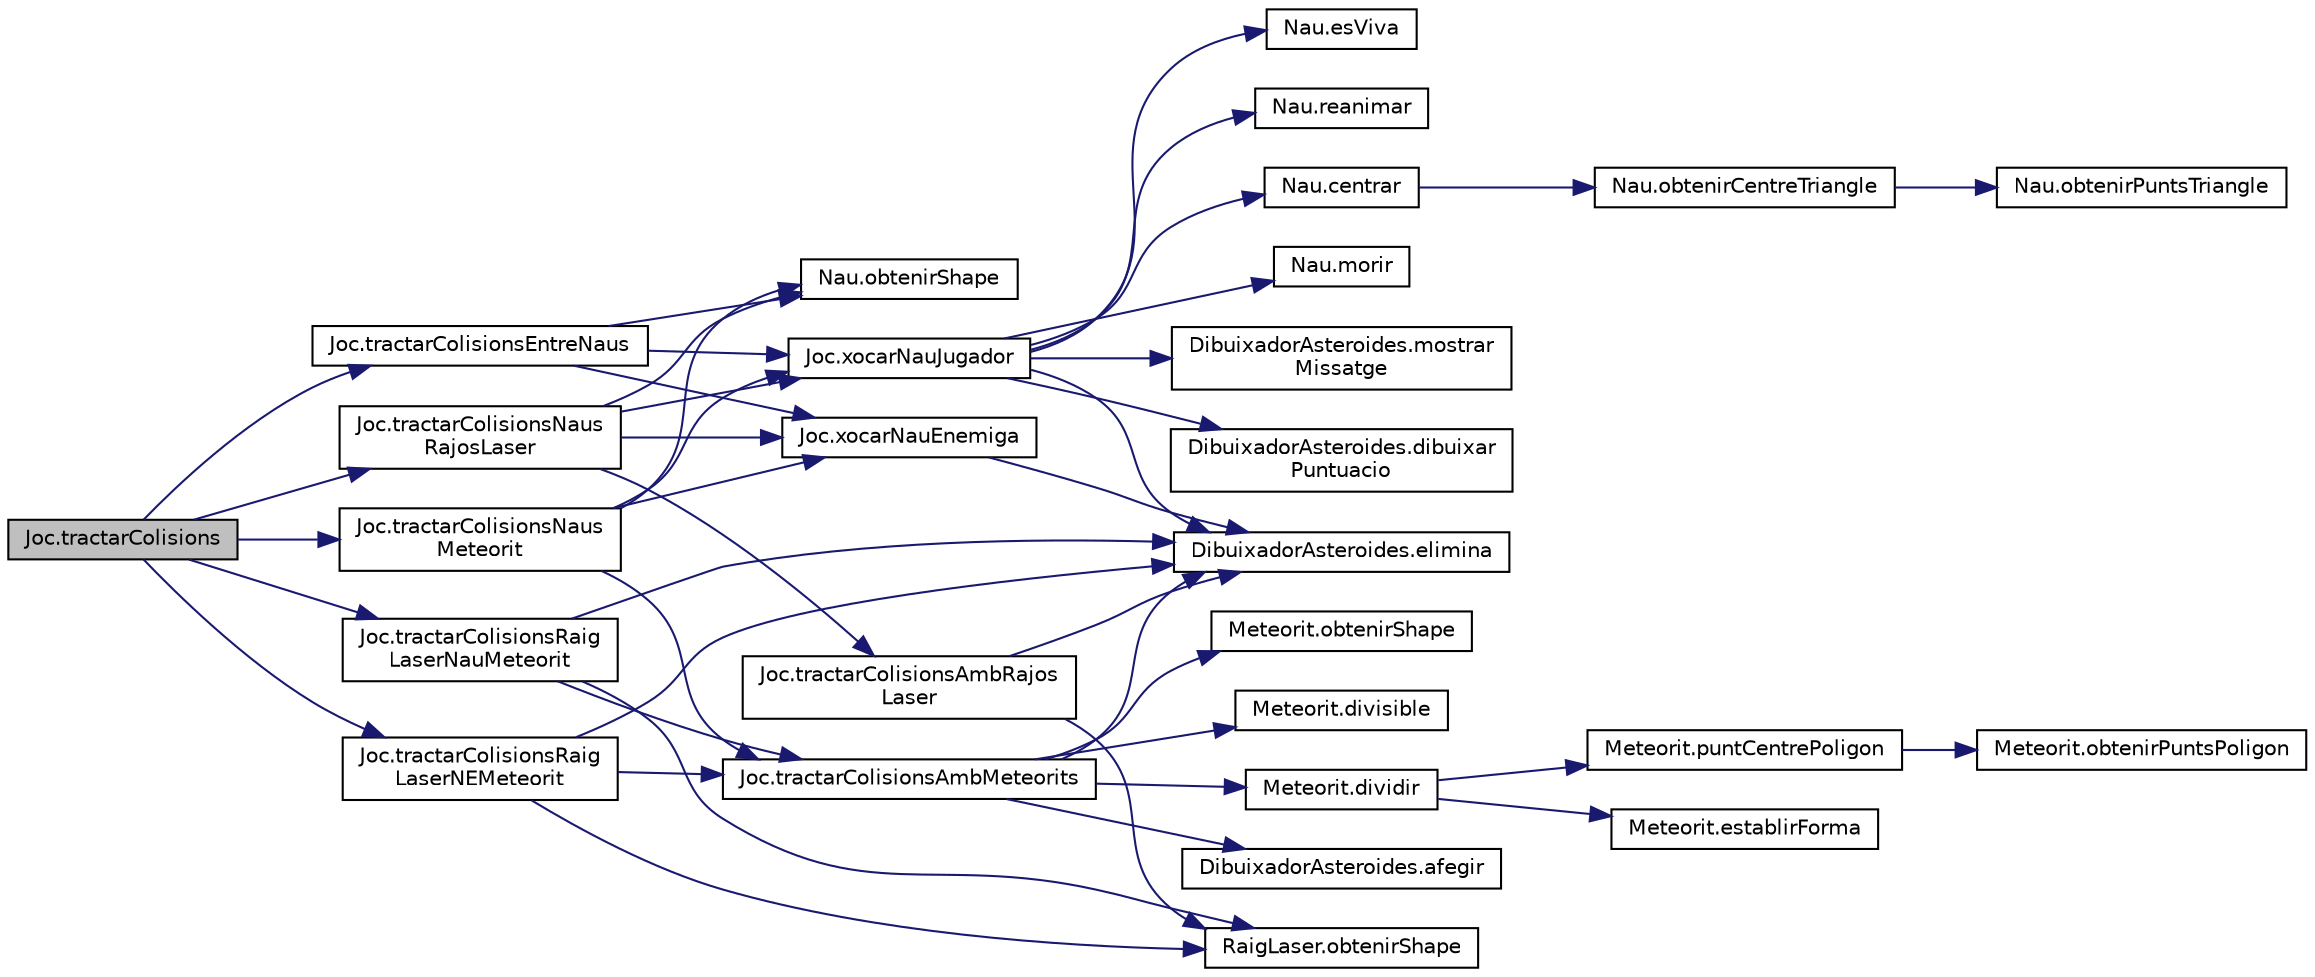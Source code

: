 digraph "Joc.tractarColisions"
{
  edge [fontname="Helvetica",fontsize="10",labelfontname="Helvetica",labelfontsize="10"];
  node [fontname="Helvetica",fontsize="10",shape=record];
  rankdir="LR";
  Node1 [label="Joc.tractarColisions",height=0.2,width=0.4,color="black", fillcolor="grey75", style="filled", fontcolor="black"];
  Node1 -> Node2 [color="midnightblue",fontsize="10",style="solid",fontname="Helvetica"];
  Node2 [label="Joc.tractarColisionsEntreNaus",height=0.2,width=0.4,color="black", fillcolor="white", style="filled",URL="$class_joc.html#abc5db47ede50ddeccb50b2872d05cb6c"];
  Node2 -> Node3 [color="midnightblue",fontsize="10",style="solid",fontname="Helvetica"];
  Node3 [label="Nau.obtenirShape",height=0.2,width=0.4,color="black", fillcolor="white", style="filled",URL="$class_nau.html#a7a14f0feca0033e562a42816a42b4241"];
  Node2 -> Node4 [color="midnightblue",fontsize="10",style="solid",fontname="Helvetica"];
  Node4 [label="Joc.xocarNauJugador",height=0.2,width=0.4,color="black", fillcolor="white", style="filled",URL="$class_joc.html#a471c58ad94b7a8732a6b3e4695f2a691"];
  Node4 -> Node5 [color="midnightblue",fontsize="10",style="solid",fontname="Helvetica"];
  Node5 [label="Nau.esViva",height=0.2,width=0.4,color="black", fillcolor="white", style="filled",URL="$class_nau.html#ab7c4afa8c53657cf189d3f013dcf5ab5"];
  Node4 -> Node6 [color="midnightblue",fontsize="10",style="solid",fontname="Helvetica"];
  Node6 [label="DibuixadorAsteroides.elimina",height=0.2,width=0.4,color="black", fillcolor="white", style="filled",URL="$class_dibuixador_asteroides.html#a22269129b517ba0da55bc16e19e24b57"];
  Node4 -> Node7 [color="midnightblue",fontsize="10",style="solid",fontname="Helvetica"];
  Node7 [label="Nau.reanimar",height=0.2,width=0.4,color="black", fillcolor="white", style="filled",URL="$class_nau.html#a2d241e1fecd51c6b70f59144d11c1792"];
  Node4 -> Node8 [color="midnightblue",fontsize="10",style="solid",fontname="Helvetica"];
  Node8 [label="Nau.centrar",height=0.2,width=0.4,color="black", fillcolor="white", style="filled",URL="$class_nau.html#a973eef3d7c7996553002b538481eadd6"];
  Node8 -> Node9 [color="midnightblue",fontsize="10",style="solid",fontname="Helvetica"];
  Node9 [label="Nau.obtenirCentreTriangle",height=0.2,width=0.4,color="black", fillcolor="white", style="filled",URL="$class_nau.html#af8082681fcfd3613ee23597b9c525a7f"];
  Node9 -> Node10 [color="midnightblue",fontsize="10",style="solid",fontname="Helvetica"];
  Node10 [label="Nau.obtenirPuntsTriangle",height=0.2,width=0.4,color="black", fillcolor="white", style="filled",URL="$class_nau.html#ab233b5358060d6fb3985e645441043ac"];
  Node4 -> Node11 [color="midnightblue",fontsize="10",style="solid",fontname="Helvetica"];
  Node11 [label="Nau.morir",height=0.2,width=0.4,color="black", fillcolor="white", style="filled",URL="$class_nau.html#a988c429432b7913e54522c0ab456a7ff"];
  Node4 -> Node12 [color="midnightblue",fontsize="10",style="solid",fontname="Helvetica"];
  Node12 [label="DibuixadorAsteroides.mostrar\lMissatge",height=0.2,width=0.4,color="black", fillcolor="white", style="filled",URL="$class_dibuixador_asteroides.html#aeff674b652f4c56d95ecd1dd12a1c4e9"];
  Node4 -> Node13 [color="midnightblue",fontsize="10",style="solid",fontname="Helvetica"];
  Node13 [label="DibuixadorAsteroides.dibuixar\lPuntuacio",height=0.2,width=0.4,color="black", fillcolor="white", style="filled",URL="$class_dibuixador_asteroides.html#a1b25e3ce2739c6422b80dd209c5b713e"];
  Node2 -> Node14 [color="midnightblue",fontsize="10",style="solid",fontname="Helvetica"];
  Node14 [label="Joc.xocarNauEnemiga",height=0.2,width=0.4,color="black", fillcolor="white", style="filled",URL="$class_joc.html#a84da80994a7dd370b3772cf962500617"];
  Node14 -> Node6 [color="midnightblue",fontsize="10",style="solid",fontname="Helvetica"];
  Node1 -> Node15 [color="midnightblue",fontsize="10",style="solid",fontname="Helvetica"];
  Node15 [label="Joc.tractarColisionsNaus\lRajosLaser",height=0.2,width=0.4,color="black", fillcolor="white", style="filled",URL="$class_joc.html#a9ccc5adec1e7efdd6c01ba393d3686c6"];
  Node15 -> Node3 [color="midnightblue",fontsize="10",style="solid",fontname="Helvetica"];
  Node15 -> Node16 [color="midnightblue",fontsize="10",style="solid",fontname="Helvetica"];
  Node16 [label="Joc.tractarColisionsAmbRajos\lLaser",height=0.2,width=0.4,color="black", fillcolor="white", style="filled",URL="$class_joc.html#ac94f4a327797f506171f0db74b3feaee"];
  Node16 -> Node17 [color="midnightblue",fontsize="10",style="solid",fontname="Helvetica"];
  Node17 [label="RaigLaser.obtenirShape",height=0.2,width=0.4,color="black", fillcolor="white", style="filled",URL="$class_raig_laser.html#abcf16e8249b1e7562d6fbcc6d408e7f4"];
  Node16 -> Node6 [color="midnightblue",fontsize="10",style="solid",fontname="Helvetica"];
  Node15 -> Node4 [color="midnightblue",fontsize="10",style="solid",fontname="Helvetica"];
  Node15 -> Node14 [color="midnightblue",fontsize="10",style="solid",fontname="Helvetica"];
  Node1 -> Node18 [color="midnightblue",fontsize="10",style="solid",fontname="Helvetica"];
  Node18 [label="Joc.tractarColisionsNaus\lMeteorit",height=0.2,width=0.4,color="black", fillcolor="white", style="filled",URL="$class_joc.html#acf31c665e8f734f15f40f8e6792e8bba"];
  Node18 -> Node3 [color="midnightblue",fontsize="10",style="solid",fontname="Helvetica"];
  Node18 -> Node19 [color="midnightblue",fontsize="10",style="solid",fontname="Helvetica"];
  Node19 [label="Joc.tractarColisionsAmbMeteorits",height=0.2,width=0.4,color="black", fillcolor="white", style="filled",URL="$class_joc.html#a16b0be1ee6298106946df8150044f667"];
  Node19 -> Node20 [color="midnightblue",fontsize="10",style="solid",fontname="Helvetica"];
  Node20 [label="Meteorit.obtenirShape",height=0.2,width=0.4,color="black", fillcolor="white", style="filled",URL="$class_meteorit.html#a31192464dbdc8e1bac9ae57c87ac6e2b"];
  Node19 -> Node21 [color="midnightblue",fontsize="10",style="solid",fontname="Helvetica"];
  Node21 [label="Meteorit.divisible",height=0.2,width=0.4,color="black", fillcolor="white", style="filled",URL="$class_meteorit.html#ab7f4539dc26a5026d8978918620db253"];
  Node19 -> Node22 [color="midnightblue",fontsize="10",style="solid",fontname="Helvetica"];
  Node22 [label="Meteorit.dividir",height=0.2,width=0.4,color="black", fillcolor="white", style="filled",URL="$class_meteorit.html#aa4b891941b6ef30774a45d6965266170"];
  Node22 -> Node23 [color="midnightblue",fontsize="10",style="solid",fontname="Helvetica"];
  Node23 [label="Meteorit.puntCentrePoligon",height=0.2,width=0.4,color="black", fillcolor="white", style="filled",URL="$class_meteorit.html#a8d316ea738e82c4c9b2e02bc787e8bdc"];
  Node23 -> Node24 [color="midnightblue",fontsize="10",style="solid",fontname="Helvetica"];
  Node24 [label="Meteorit.obtenirPuntsPoligon",height=0.2,width=0.4,color="black", fillcolor="white", style="filled",URL="$class_meteorit.html#a237af5bb28238c5e76d1cea55b4457b6"];
  Node22 -> Node25 [color="midnightblue",fontsize="10",style="solid",fontname="Helvetica"];
  Node25 [label="Meteorit.establirForma",height=0.2,width=0.4,color="black", fillcolor="white", style="filled",URL="$class_meteorit.html#a0bc8468013d85caed1efe51b98397069"];
  Node19 -> Node26 [color="midnightblue",fontsize="10",style="solid",fontname="Helvetica"];
  Node26 [label="DibuixadorAsteroides.afegir",height=0.2,width=0.4,color="black", fillcolor="white", style="filled",URL="$class_dibuixador_asteroides.html#ac70561df846258437f4145a41117e9ef"];
  Node19 -> Node6 [color="midnightblue",fontsize="10",style="solid",fontname="Helvetica"];
  Node18 -> Node4 [color="midnightblue",fontsize="10",style="solid",fontname="Helvetica"];
  Node18 -> Node14 [color="midnightblue",fontsize="10",style="solid",fontname="Helvetica"];
  Node1 -> Node27 [color="midnightblue",fontsize="10",style="solid",fontname="Helvetica"];
  Node27 [label="Joc.tractarColisionsRaig\lLaserNauMeteorit",height=0.2,width=0.4,color="black", fillcolor="white", style="filled",URL="$class_joc.html#a9a3116242cc69985726f4825be70a9b5"];
  Node27 -> Node17 [color="midnightblue",fontsize="10",style="solid",fontname="Helvetica"];
  Node27 -> Node19 [color="midnightblue",fontsize="10",style="solid",fontname="Helvetica"];
  Node27 -> Node6 [color="midnightblue",fontsize="10",style="solid",fontname="Helvetica"];
  Node1 -> Node28 [color="midnightblue",fontsize="10",style="solid",fontname="Helvetica"];
  Node28 [label="Joc.tractarColisionsRaig\lLaserNEMeteorit",height=0.2,width=0.4,color="black", fillcolor="white", style="filled",URL="$class_joc.html#af717aa44d1134343a67fc08374c3af45"];
  Node28 -> Node17 [color="midnightblue",fontsize="10",style="solid",fontname="Helvetica"];
  Node28 -> Node19 [color="midnightblue",fontsize="10",style="solid",fontname="Helvetica"];
  Node28 -> Node6 [color="midnightblue",fontsize="10",style="solid",fontname="Helvetica"];
}
